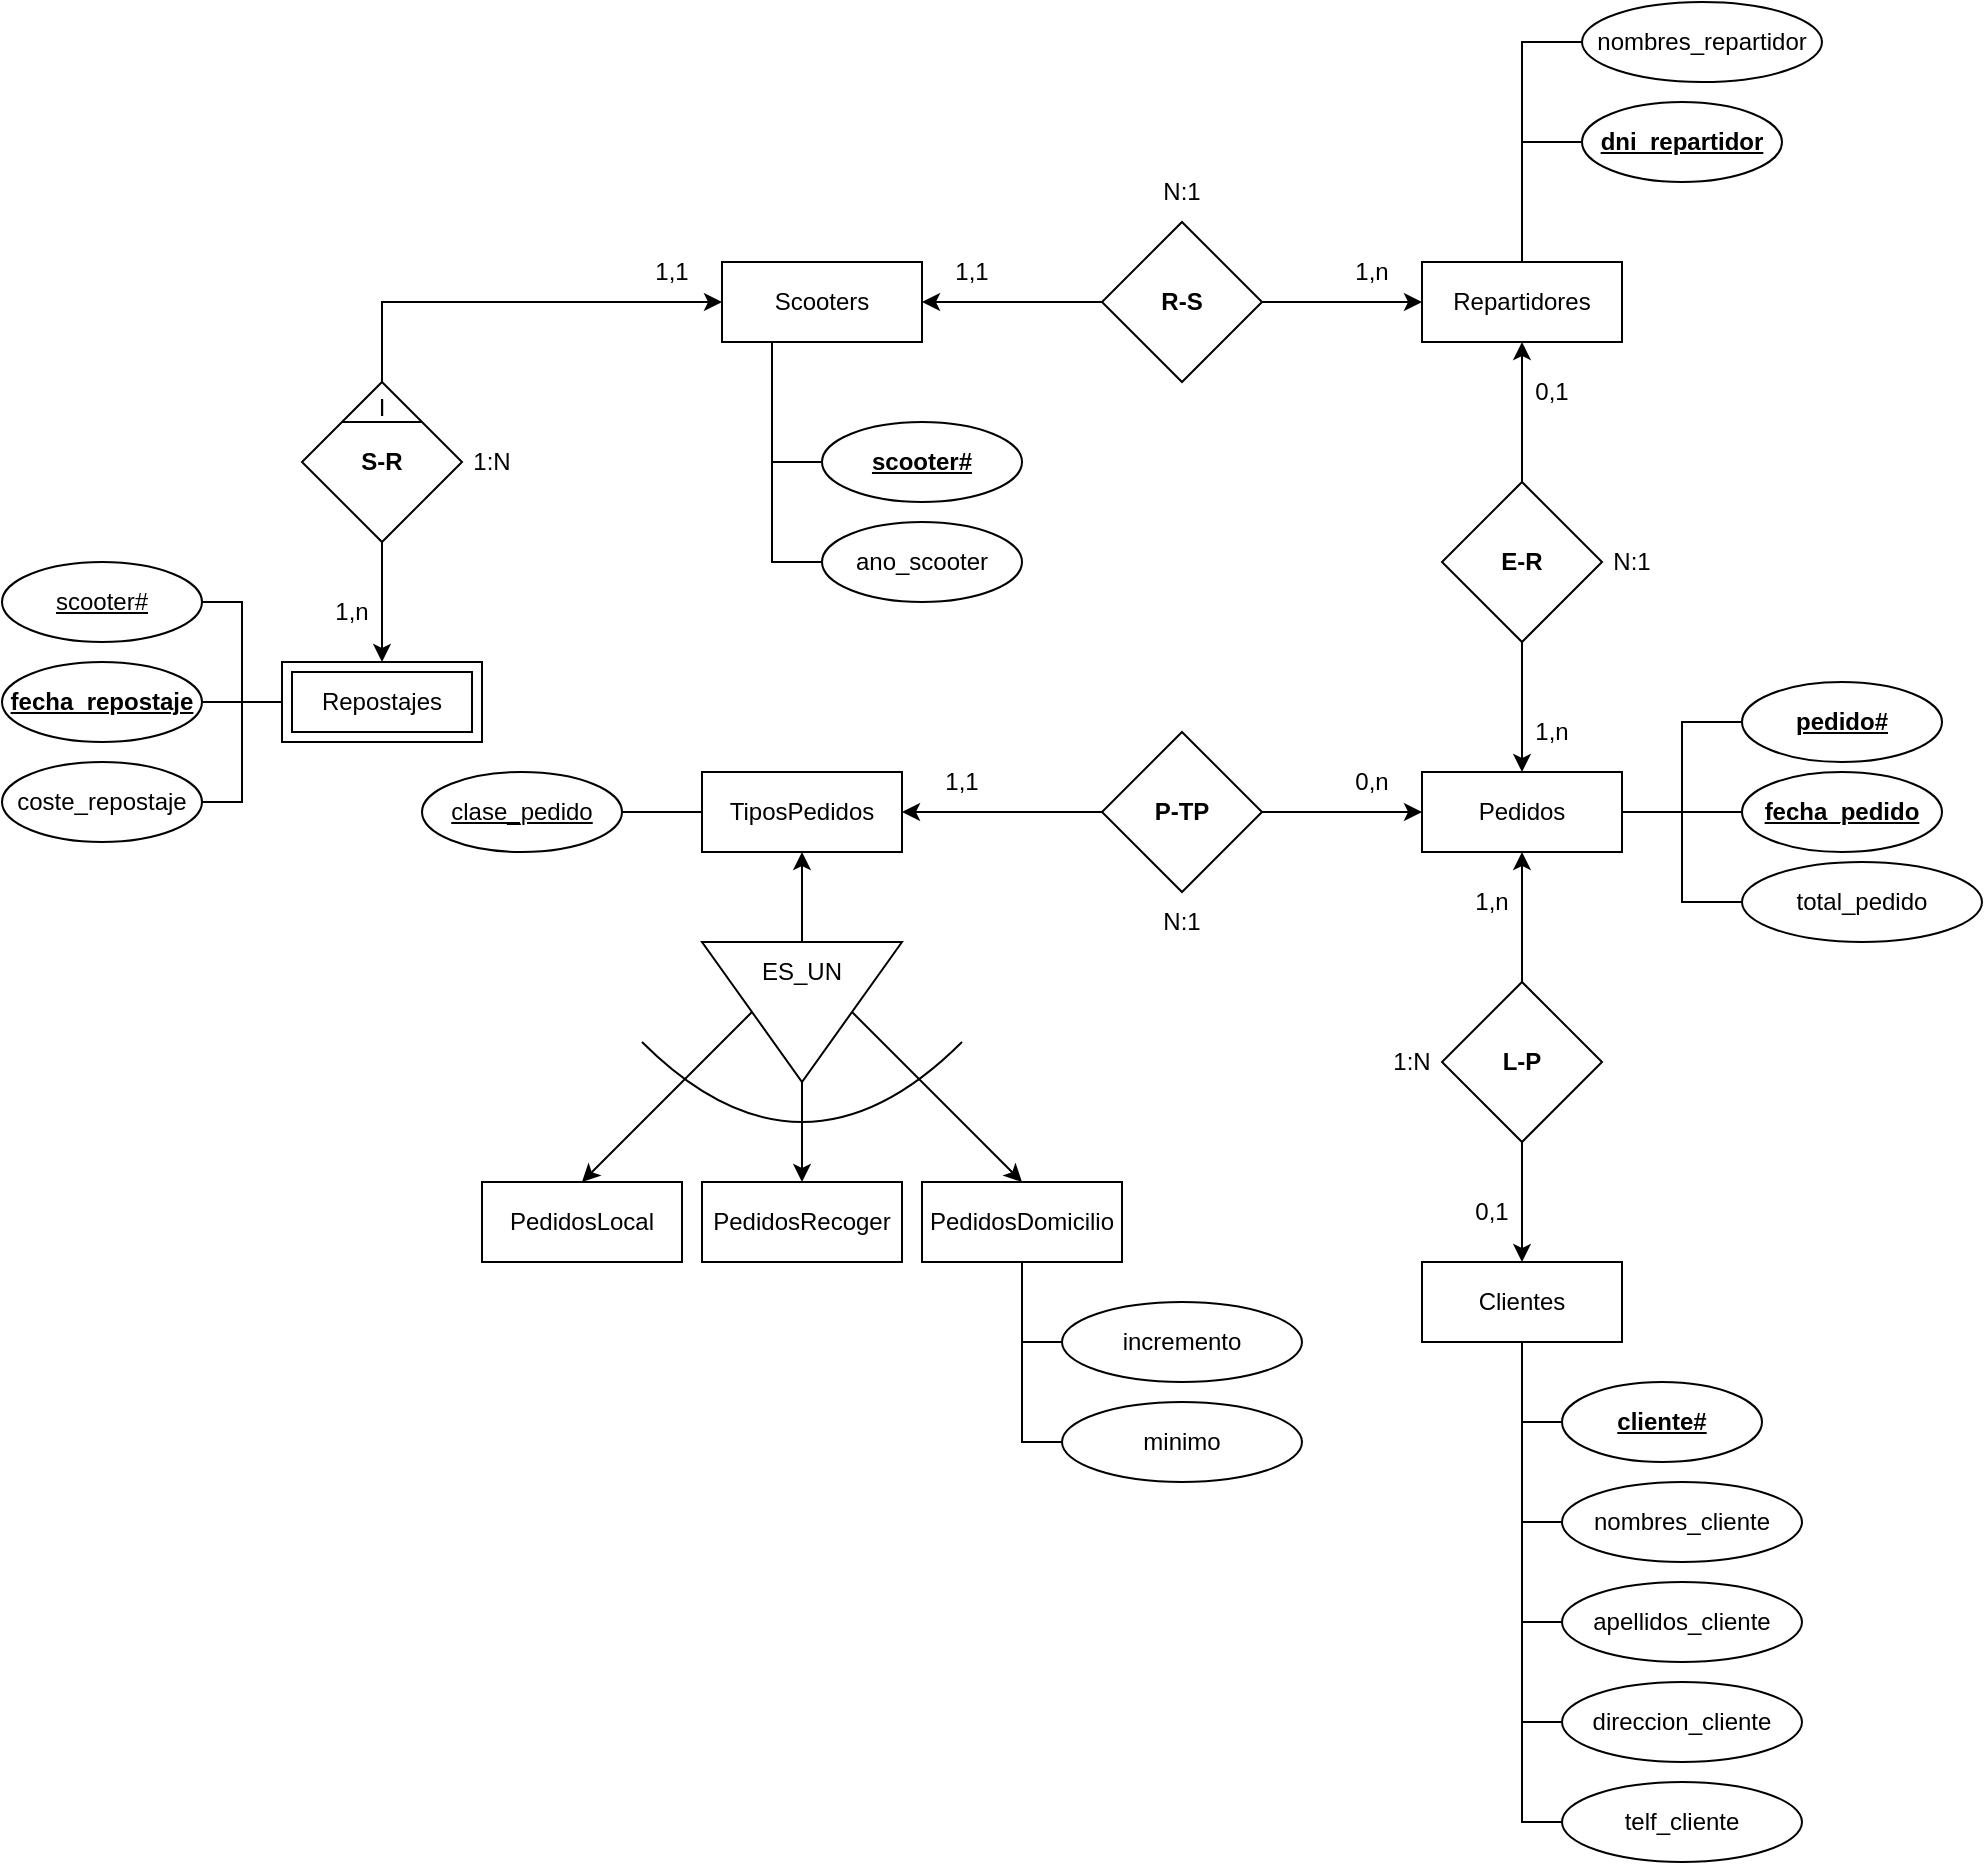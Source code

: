 <mxfile version="24.7.17">
  <diagram name="Page-1" id="YKWWuij9bDF2S5gvdC4v">
    <mxGraphModel dx="2593" dy="755" grid="1" gridSize="10" guides="1" tooltips="1" connect="1" arrows="1" fold="1" page="1" pageScale="1" pageWidth="1200" pageHeight="1200" math="0" shadow="0">
      <root>
        <mxCell id="0" />
        <mxCell id="1" parent="0" />
        <mxCell id="HWj0sjV_K7huOz2dEMhq-6" value="" style="group" vertex="1" connectable="0" parent="1">
          <mxGeometry x="120" y="260" width="80" height="80" as="geometry" />
        </mxCell>
        <mxCell id="HWj0sjV_K7huOz2dEMhq-7" value="&lt;b&gt;S-R&lt;/b&gt;" style="shape=rhombus;perimeter=rhombusPerimeter;whiteSpace=wrap;html=1;align=center;" vertex="1" parent="HWj0sjV_K7huOz2dEMhq-6">
          <mxGeometry width="80" height="80" as="geometry" />
        </mxCell>
        <mxCell id="HWj0sjV_K7huOz2dEMhq-8" value="" style="endArrow=none;html=1;rounded=0;exitX=0;exitY=0;exitDx=0;exitDy=0;entryX=1;entryY=0;entryDx=0;entryDy=0;" edge="1" parent="HWj0sjV_K7huOz2dEMhq-6" source="HWj0sjV_K7huOz2dEMhq-7" target="HWj0sjV_K7huOz2dEMhq-7">
          <mxGeometry width="50" height="50" relative="1" as="geometry">
            <mxPoint x="-50" y="130" as="sourcePoint" />
            <mxPoint y="80" as="targetPoint" />
          </mxGeometry>
        </mxCell>
        <mxCell id="HWj0sjV_K7huOz2dEMhq-9" value="I" style="text;html=1;align=center;verticalAlign=middle;whiteSpace=wrap;rounded=0;" vertex="1" parent="HWj0sjV_K7huOz2dEMhq-6">
          <mxGeometry x="30" y="8" width="20" height="10" as="geometry" />
        </mxCell>
        <mxCell id="HWj0sjV_K7huOz2dEMhq-16" style="edgeStyle=orthogonalEdgeStyle;rounded=0;orthogonalLoop=1;jettySize=auto;html=1;exitX=0.5;exitY=1;exitDx=0;exitDy=0;exitPerimeter=0;entryX=0.5;entryY=1;entryDx=0;entryDy=0;" edge="1" parent="1" source="HWj0sjV_K7huOz2dEMhq-14" target="HWj0sjV_K7huOz2dEMhq-22">
          <mxGeometry relative="1" as="geometry">
            <mxPoint x="370" y="500" as="targetPoint" />
          </mxGeometry>
        </mxCell>
        <mxCell id="HWj0sjV_K7huOz2dEMhq-12" value="" style="curved=1;endArrow=none;html=1;rounded=0;endFill=0;" edge="1" parent="1">
          <mxGeometry width="50" height="50" relative="1" as="geometry">
            <mxPoint x="290" y="590" as="sourcePoint" />
            <mxPoint x="450" y="590" as="targetPoint" />
            <Array as="points">
              <mxPoint x="330" y="630" />
              <mxPoint x="410" y="630" />
            </Array>
          </mxGeometry>
        </mxCell>
        <mxCell id="HWj0sjV_K7huOz2dEMhq-13" value="" style="group" vertex="1" connectable="0" parent="1">
          <mxGeometry x="320" y="540" width="100" height="70" as="geometry" />
        </mxCell>
        <mxCell id="HWj0sjV_K7huOz2dEMhq-14" value="" style="verticalLabelPosition=bottom;verticalAlign=top;html=1;shape=mxgraph.basic.acute_triangle;dx=0.5;direction=west;" vertex="1" parent="HWj0sjV_K7huOz2dEMhq-13">
          <mxGeometry width="100" height="70" as="geometry" />
        </mxCell>
        <mxCell id="HWj0sjV_K7huOz2dEMhq-15" value="ES_UN" style="text;html=1;align=center;verticalAlign=middle;whiteSpace=wrap;rounded=0;" vertex="1" parent="HWj0sjV_K7huOz2dEMhq-13">
          <mxGeometry x="20" width="60" height="30" as="geometry" />
        </mxCell>
        <mxCell id="HWj0sjV_K7huOz2dEMhq-17" value="PedidosLocal" style="whiteSpace=wrap;html=1;align=center;" vertex="1" parent="1">
          <mxGeometry x="210" y="660" width="100" height="40" as="geometry" />
        </mxCell>
        <mxCell id="HWj0sjV_K7huOz2dEMhq-18" value="PedidosRecoger" style="whiteSpace=wrap;html=1;align=center;" vertex="1" parent="1">
          <mxGeometry x="320" y="660" width="100" height="40" as="geometry" />
        </mxCell>
        <mxCell id="HWj0sjV_K7huOz2dEMhq-75" style="edgeStyle=orthogonalEdgeStyle;rounded=0;orthogonalLoop=1;jettySize=auto;html=1;exitX=0.5;exitY=1;exitDx=0;exitDy=0;entryX=0;entryY=0.5;entryDx=0;entryDy=0;endArrow=none;endFill=0;" edge="1" parent="1" source="HWj0sjV_K7huOz2dEMhq-19" target="HWj0sjV_K7huOz2dEMhq-74">
          <mxGeometry relative="1" as="geometry" />
        </mxCell>
        <mxCell id="HWj0sjV_K7huOz2dEMhq-77" style="edgeStyle=orthogonalEdgeStyle;rounded=0;orthogonalLoop=1;jettySize=auto;html=1;exitX=0.5;exitY=1;exitDx=0;exitDy=0;entryX=0;entryY=0.5;entryDx=0;entryDy=0;endArrow=none;endFill=0;" edge="1" parent="1" source="HWj0sjV_K7huOz2dEMhq-19" target="HWj0sjV_K7huOz2dEMhq-76">
          <mxGeometry relative="1" as="geometry" />
        </mxCell>
        <mxCell id="HWj0sjV_K7huOz2dEMhq-19" value="PedidosDomicilio" style="whiteSpace=wrap;html=1;align=center;" vertex="1" parent="1">
          <mxGeometry x="430" y="660" width="100" height="40" as="geometry" />
        </mxCell>
        <mxCell id="HWj0sjV_K7huOz2dEMhq-51" style="edgeStyle=orthogonalEdgeStyle;rounded=0;orthogonalLoop=1;jettySize=auto;html=1;exitX=0.25;exitY=1;exitDx=0;exitDy=0;entryX=0;entryY=0.5;entryDx=0;entryDy=0;endArrow=none;endFill=0;" edge="1" parent="1" source="HWj0sjV_K7huOz2dEMhq-20" target="HWj0sjV_K7huOz2dEMhq-49">
          <mxGeometry relative="1" as="geometry" />
        </mxCell>
        <mxCell id="HWj0sjV_K7huOz2dEMhq-52" style="edgeStyle=orthogonalEdgeStyle;rounded=0;orthogonalLoop=1;jettySize=auto;html=1;exitX=0.25;exitY=1;exitDx=0;exitDy=0;entryX=0;entryY=0.5;entryDx=0;entryDy=0;endArrow=none;endFill=0;" edge="1" parent="1" source="HWj0sjV_K7huOz2dEMhq-20" target="HWj0sjV_K7huOz2dEMhq-50">
          <mxGeometry relative="1" as="geometry" />
        </mxCell>
        <mxCell id="HWj0sjV_K7huOz2dEMhq-20" value="Scooters" style="whiteSpace=wrap;html=1;align=center;" vertex="1" parent="1">
          <mxGeometry x="330" y="200" width="100" height="40" as="geometry" />
        </mxCell>
        <mxCell id="HWj0sjV_K7huOz2dEMhq-55" style="edgeStyle=orthogonalEdgeStyle;rounded=0;orthogonalLoop=1;jettySize=auto;html=1;exitX=0.5;exitY=0;exitDx=0;exitDy=0;entryX=0;entryY=0.5;entryDx=0;entryDy=0;endArrow=none;endFill=0;" edge="1" parent="1" source="HWj0sjV_K7huOz2dEMhq-21" target="HWj0sjV_K7huOz2dEMhq-53">
          <mxGeometry relative="1" as="geometry" />
        </mxCell>
        <mxCell id="HWj0sjV_K7huOz2dEMhq-56" style="edgeStyle=orthogonalEdgeStyle;rounded=0;orthogonalLoop=1;jettySize=auto;html=1;exitX=0.5;exitY=0;exitDx=0;exitDy=0;entryX=0;entryY=0.5;entryDx=0;entryDy=0;endArrow=none;endFill=0;" edge="1" parent="1" source="HWj0sjV_K7huOz2dEMhq-21" target="HWj0sjV_K7huOz2dEMhq-54">
          <mxGeometry relative="1" as="geometry" />
        </mxCell>
        <mxCell id="HWj0sjV_K7huOz2dEMhq-21" value="Repartidores" style="whiteSpace=wrap;html=1;align=center;" vertex="1" parent="1">
          <mxGeometry x="680" y="200" width="100" height="40" as="geometry" />
        </mxCell>
        <mxCell id="HWj0sjV_K7huOz2dEMhq-79" style="edgeStyle=orthogonalEdgeStyle;rounded=0;orthogonalLoop=1;jettySize=auto;html=1;exitX=0;exitY=0.5;exitDx=0;exitDy=0;entryX=1;entryY=0.5;entryDx=0;entryDy=0;endArrow=none;endFill=0;" edge="1" parent="1" source="HWj0sjV_K7huOz2dEMhq-22" target="HWj0sjV_K7huOz2dEMhq-78">
          <mxGeometry relative="1" as="geometry" />
        </mxCell>
        <mxCell id="HWj0sjV_K7huOz2dEMhq-22" value="TiposPedidos" style="whiteSpace=wrap;html=1;align=center;" vertex="1" parent="1">
          <mxGeometry x="320" y="455" width="100" height="40" as="geometry" />
        </mxCell>
        <mxCell id="HWj0sjV_K7huOz2dEMhq-61" style="edgeStyle=orthogonalEdgeStyle;rounded=0;orthogonalLoop=1;jettySize=auto;html=1;exitX=1;exitY=0.5;exitDx=0;exitDy=0;entryX=0;entryY=0.5;entryDx=0;entryDy=0;endArrow=none;endFill=0;" edge="1" parent="1" source="HWj0sjV_K7huOz2dEMhq-23" target="HWj0sjV_K7huOz2dEMhq-57">
          <mxGeometry relative="1" as="geometry" />
        </mxCell>
        <mxCell id="HWj0sjV_K7huOz2dEMhq-62" style="edgeStyle=orthogonalEdgeStyle;rounded=0;orthogonalLoop=1;jettySize=auto;html=1;exitX=1;exitY=0.5;exitDx=0;exitDy=0;entryX=0;entryY=0.5;entryDx=0;entryDy=0;endArrow=none;endFill=0;" edge="1" parent="1" source="HWj0sjV_K7huOz2dEMhq-23" target="HWj0sjV_K7huOz2dEMhq-60">
          <mxGeometry relative="1" as="geometry" />
        </mxCell>
        <mxCell id="HWj0sjV_K7huOz2dEMhq-63" style="edgeStyle=orthogonalEdgeStyle;rounded=0;orthogonalLoop=1;jettySize=auto;html=1;exitX=1;exitY=0.5;exitDx=0;exitDy=0;entryX=0;entryY=0.5;entryDx=0;entryDy=0;endArrow=none;endFill=0;" edge="1" parent="1" source="HWj0sjV_K7huOz2dEMhq-23" target="HWj0sjV_K7huOz2dEMhq-59">
          <mxGeometry relative="1" as="geometry" />
        </mxCell>
        <mxCell id="HWj0sjV_K7huOz2dEMhq-23" value="Pedidos" style="whiteSpace=wrap;html=1;align=center;" vertex="1" parent="1">
          <mxGeometry x="680" y="455" width="100" height="40" as="geometry" />
        </mxCell>
        <mxCell id="HWj0sjV_K7huOz2dEMhq-69" style="edgeStyle=orthogonalEdgeStyle;rounded=0;orthogonalLoop=1;jettySize=auto;html=1;exitX=0.5;exitY=1;exitDx=0;exitDy=0;entryX=0;entryY=0.5;entryDx=0;entryDy=0;endArrow=none;endFill=0;" edge="1" parent="1" source="HWj0sjV_K7huOz2dEMhq-24" target="HWj0sjV_K7huOz2dEMhq-64">
          <mxGeometry relative="1" as="geometry" />
        </mxCell>
        <mxCell id="HWj0sjV_K7huOz2dEMhq-70" style="edgeStyle=orthogonalEdgeStyle;rounded=0;orthogonalLoop=1;jettySize=auto;html=1;exitX=0.5;exitY=1;exitDx=0;exitDy=0;entryX=0;entryY=0.5;entryDx=0;entryDy=0;endArrow=none;endFill=0;" edge="1" parent="1" source="HWj0sjV_K7huOz2dEMhq-24" target="HWj0sjV_K7huOz2dEMhq-65">
          <mxGeometry relative="1" as="geometry" />
        </mxCell>
        <mxCell id="HWj0sjV_K7huOz2dEMhq-71" style="edgeStyle=orthogonalEdgeStyle;rounded=0;orthogonalLoop=1;jettySize=auto;html=1;exitX=0.5;exitY=1;exitDx=0;exitDy=0;entryX=0;entryY=0.5;entryDx=0;entryDy=0;endArrow=none;endFill=0;" edge="1" parent="1" source="HWj0sjV_K7huOz2dEMhq-24" target="HWj0sjV_K7huOz2dEMhq-66">
          <mxGeometry relative="1" as="geometry" />
        </mxCell>
        <mxCell id="HWj0sjV_K7huOz2dEMhq-72" style="edgeStyle=orthogonalEdgeStyle;rounded=0;orthogonalLoop=1;jettySize=auto;html=1;exitX=0.5;exitY=1;exitDx=0;exitDy=0;entryX=0;entryY=0.5;entryDx=0;entryDy=0;endArrow=none;endFill=0;" edge="1" parent="1" source="HWj0sjV_K7huOz2dEMhq-24" target="HWj0sjV_K7huOz2dEMhq-67">
          <mxGeometry relative="1" as="geometry" />
        </mxCell>
        <mxCell id="HWj0sjV_K7huOz2dEMhq-73" style="edgeStyle=orthogonalEdgeStyle;rounded=0;orthogonalLoop=1;jettySize=auto;html=1;exitX=0.5;exitY=1;exitDx=0;exitDy=0;entryX=0;entryY=0.5;entryDx=0;entryDy=0;endArrow=none;endFill=0;" edge="1" parent="1" source="HWj0sjV_K7huOz2dEMhq-24" target="HWj0sjV_K7huOz2dEMhq-68">
          <mxGeometry relative="1" as="geometry" />
        </mxCell>
        <mxCell id="HWj0sjV_K7huOz2dEMhq-24" value="Clientes" style="whiteSpace=wrap;html=1;align=center;" vertex="1" parent="1">
          <mxGeometry x="680" y="700" width="100" height="40" as="geometry" />
        </mxCell>
        <mxCell id="HWj0sjV_K7huOz2dEMhq-82" style="edgeStyle=orthogonalEdgeStyle;rounded=0;orthogonalLoop=1;jettySize=auto;html=1;exitX=0;exitY=0.5;exitDx=0;exitDy=0;entryX=1;entryY=0.5;entryDx=0;entryDy=0;endArrow=none;endFill=0;" edge="1" parent="1" source="HWj0sjV_K7huOz2dEMhq-26" target="HWj0sjV_K7huOz2dEMhq-81">
          <mxGeometry relative="1" as="geometry" />
        </mxCell>
        <mxCell id="HWj0sjV_K7huOz2dEMhq-83" style="edgeStyle=orthogonalEdgeStyle;rounded=0;orthogonalLoop=1;jettySize=auto;html=1;exitX=0;exitY=0.5;exitDx=0;exitDy=0;entryX=1;entryY=0.5;entryDx=0;entryDy=0;endArrow=none;endFill=0;" edge="1" parent="1" source="HWj0sjV_K7huOz2dEMhq-26" target="HWj0sjV_K7huOz2dEMhq-80">
          <mxGeometry relative="1" as="geometry" />
        </mxCell>
        <mxCell id="HWj0sjV_K7huOz2dEMhq-85" style="edgeStyle=orthogonalEdgeStyle;rounded=0;orthogonalLoop=1;jettySize=auto;html=1;exitX=0;exitY=0.5;exitDx=0;exitDy=0;entryX=1;entryY=0.5;entryDx=0;entryDy=0;endArrow=none;endFill=0;" edge="1" parent="1" source="HWj0sjV_K7huOz2dEMhq-26" target="HWj0sjV_K7huOz2dEMhq-84">
          <mxGeometry relative="1" as="geometry" />
        </mxCell>
        <mxCell id="HWj0sjV_K7huOz2dEMhq-26" value="Repostajes" style="shape=ext;margin=3;double=1;whiteSpace=wrap;html=1;align=center;" vertex="1" parent="1">
          <mxGeometry x="110" y="400" width="100" height="40" as="geometry" />
        </mxCell>
        <mxCell id="HWj0sjV_K7huOz2dEMhq-28" style="edgeStyle=orthogonalEdgeStyle;rounded=0;orthogonalLoop=1;jettySize=auto;html=1;exitX=0.5;exitY=0;exitDx=0;exitDy=0;entryX=0;entryY=0.5;entryDx=0;entryDy=0;" edge="1" parent="1" source="HWj0sjV_K7huOz2dEMhq-7" target="HWj0sjV_K7huOz2dEMhq-20">
          <mxGeometry relative="1" as="geometry" />
        </mxCell>
        <mxCell id="HWj0sjV_K7huOz2dEMhq-29" style="edgeStyle=orthogonalEdgeStyle;rounded=0;orthogonalLoop=1;jettySize=auto;html=1;exitX=0.5;exitY=1;exitDx=0;exitDy=0;entryX=0.5;entryY=0;entryDx=0;entryDy=0;" edge="1" parent="1" source="HWj0sjV_K7huOz2dEMhq-7" target="HWj0sjV_K7huOz2dEMhq-26">
          <mxGeometry relative="1" as="geometry" />
        </mxCell>
        <mxCell id="HWj0sjV_K7huOz2dEMhq-30" style="rounded=0;orthogonalLoop=1;jettySize=auto;html=1;exitX=0;exitY=0;exitDx=75;exitDy=35;exitPerimeter=0;entryX=0.5;entryY=0;entryDx=0;entryDy=0;" edge="1" parent="1" source="HWj0sjV_K7huOz2dEMhq-14" target="HWj0sjV_K7huOz2dEMhq-17">
          <mxGeometry relative="1" as="geometry" />
        </mxCell>
        <mxCell id="HWj0sjV_K7huOz2dEMhq-31" style="rounded=0;orthogonalLoop=1;jettySize=auto;html=1;exitX=0;exitY=0;exitDx=25;exitDy=35;exitPerimeter=0;entryX=0.5;entryY=0;entryDx=0;entryDy=0;" edge="1" parent="1" source="HWj0sjV_K7huOz2dEMhq-14" target="HWj0sjV_K7huOz2dEMhq-19">
          <mxGeometry relative="1" as="geometry" />
        </mxCell>
        <mxCell id="HWj0sjV_K7huOz2dEMhq-32" style="edgeStyle=orthogonalEdgeStyle;rounded=0;orthogonalLoop=1;jettySize=auto;html=1;exitX=0;exitY=0;exitDx=50;exitDy=0;exitPerimeter=0;entryX=0.5;entryY=0;entryDx=0;entryDy=0;" edge="1" parent="1" source="HWj0sjV_K7huOz2dEMhq-14" target="HWj0sjV_K7huOz2dEMhq-18">
          <mxGeometry relative="1" as="geometry" />
        </mxCell>
        <mxCell id="HWj0sjV_K7huOz2dEMhq-38" style="edgeStyle=orthogonalEdgeStyle;rounded=0;orthogonalLoop=1;jettySize=auto;html=1;exitX=0.5;exitY=0;exitDx=0;exitDy=0;entryX=0.5;entryY=1;entryDx=0;entryDy=0;" edge="1" parent="1" source="HWj0sjV_K7huOz2dEMhq-33" target="HWj0sjV_K7huOz2dEMhq-21">
          <mxGeometry relative="1" as="geometry" />
        </mxCell>
        <mxCell id="HWj0sjV_K7huOz2dEMhq-39" style="edgeStyle=orthogonalEdgeStyle;rounded=0;orthogonalLoop=1;jettySize=auto;html=1;exitX=0.5;exitY=1;exitDx=0;exitDy=0;entryX=0.5;entryY=0;entryDx=0;entryDy=0;" edge="1" parent="1" source="HWj0sjV_K7huOz2dEMhq-33" target="HWj0sjV_K7huOz2dEMhq-23">
          <mxGeometry relative="1" as="geometry" />
        </mxCell>
        <mxCell id="HWj0sjV_K7huOz2dEMhq-33" value="E-R" style="rhombus;whiteSpace=wrap;html=1;fontStyle=1" vertex="1" parent="1">
          <mxGeometry x="690" y="310" width="80" height="80" as="geometry" />
        </mxCell>
        <mxCell id="HWj0sjV_K7huOz2dEMhq-41" style="edgeStyle=orthogonalEdgeStyle;rounded=0;orthogonalLoop=1;jettySize=auto;html=1;exitX=0;exitY=0.5;exitDx=0;exitDy=0;entryX=1;entryY=0.5;entryDx=0;entryDy=0;" edge="1" parent="1" source="HWj0sjV_K7huOz2dEMhq-40" target="HWj0sjV_K7huOz2dEMhq-20">
          <mxGeometry relative="1" as="geometry" />
        </mxCell>
        <mxCell id="HWj0sjV_K7huOz2dEMhq-42" style="edgeStyle=orthogonalEdgeStyle;rounded=0;orthogonalLoop=1;jettySize=auto;html=1;exitX=1;exitY=0.5;exitDx=0;exitDy=0;entryX=0;entryY=0.5;entryDx=0;entryDy=0;" edge="1" parent="1" source="HWj0sjV_K7huOz2dEMhq-40" target="HWj0sjV_K7huOz2dEMhq-21">
          <mxGeometry relative="1" as="geometry" />
        </mxCell>
        <mxCell id="HWj0sjV_K7huOz2dEMhq-40" value="R-S" style="rhombus;whiteSpace=wrap;html=1;fontStyle=1" vertex="1" parent="1">
          <mxGeometry x="520" y="180" width="80" height="80" as="geometry" />
        </mxCell>
        <mxCell id="HWj0sjV_K7huOz2dEMhq-44" style="edgeStyle=orthogonalEdgeStyle;rounded=0;orthogonalLoop=1;jettySize=auto;html=1;exitX=0.5;exitY=0;exitDx=0;exitDy=0;entryX=0.5;entryY=1;entryDx=0;entryDy=0;" edge="1" parent="1" source="HWj0sjV_K7huOz2dEMhq-43" target="HWj0sjV_K7huOz2dEMhq-23">
          <mxGeometry relative="1" as="geometry" />
        </mxCell>
        <mxCell id="HWj0sjV_K7huOz2dEMhq-45" style="edgeStyle=orthogonalEdgeStyle;rounded=0;orthogonalLoop=1;jettySize=auto;html=1;exitX=0.5;exitY=1;exitDx=0;exitDy=0;entryX=0.5;entryY=0;entryDx=0;entryDy=0;" edge="1" parent="1" source="HWj0sjV_K7huOz2dEMhq-43" target="HWj0sjV_K7huOz2dEMhq-24">
          <mxGeometry relative="1" as="geometry" />
        </mxCell>
        <mxCell id="HWj0sjV_K7huOz2dEMhq-43" value="L-P" style="rhombus;whiteSpace=wrap;html=1;fontStyle=1" vertex="1" parent="1">
          <mxGeometry x="690" y="560" width="80" height="80" as="geometry" />
        </mxCell>
        <mxCell id="HWj0sjV_K7huOz2dEMhq-47" style="edgeStyle=orthogonalEdgeStyle;rounded=0;orthogonalLoop=1;jettySize=auto;html=1;exitX=1;exitY=0.5;exitDx=0;exitDy=0;entryX=0;entryY=0.5;entryDx=0;entryDy=0;" edge="1" parent="1" source="HWj0sjV_K7huOz2dEMhq-46" target="HWj0sjV_K7huOz2dEMhq-23">
          <mxGeometry relative="1" as="geometry" />
        </mxCell>
        <mxCell id="HWj0sjV_K7huOz2dEMhq-48" style="edgeStyle=orthogonalEdgeStyle;rounded=0;orthogonalLoop=1;jettySize=auto;html=1;exitX=0;exitY=0.5;exitDx=0;exitDy=0;entryX=1;entryY=0.5;entryDx=0;entryDy=0;" edge="1" parent="1" source="HWj0sjV_K7huOz2dEMhq-46" target="HWj0sjV_K7huOz2dEMhq-22">
          <mxGeometry relative="1" as="geometry" />
        </mxCell>
        <mxCell id="HWj0sjV_K7huOz2dEMhq-46" value="P-TP" style="rhombus;whiteSpace=wrap;html=1;fontStyle=1" vertex="1" parent="1">
          <mxGeometry x="520" y="435" width="80" height="80" as="geometry" />
        </mxCell>
        <mxCell id="HWj0sjV_K7huOz2dEMhq-49" value="scooter#" style="ellipse;whiteSpace=wrap;html=1;align=center;fontStyle=5;" vertex="1" parent="1">
          <mxGeometry x="380" y="280" width="100" height="40" as="geometry" />
        </mxCell>
        <mxCell id="HWj0sjV_K7huOz2dEMhq-50" value="ano_scooter" style="ellipse;whiteSpace=wrap;html=1;align=center;" vertex="1" parent="1">
          <mxGeometry x="380" y="330" width="100" height="40" as="geometry" />
        </mxCell>
        <mxCell id="HWj0sjV_K7huOz2dEMhq-53" value="dni_repartidor" style="ellipse;whiteSpace=wrap;html=1;align=center;fontStyle=5;" vertex="1" parent="1">
          <mxGeometry x="760" y="120" width="100" height="40" as="geometry" />
        </mxCell>
        <mxCell id="HWj0sjV_K7huOz2dEMhq-54" value="nombres_repartidor" style="ellipse;whiteSpace=wrap;html=1;align=center;" vertex="1" parent="1">
          <mxGeometry x="760" y="70" width="120" height="40" as="geometry" />
        </mxCell>
        <mxCell id="HWj0sjV_K7huOz2dEMhq-57" value="pedido#" style="ellipse;whiteSpace=wrap;html=1;align=center;fontStyle=5;" vertex="1" parent="1">
          <mxGeometry x="840" y="410" width="100" height="40" as="geometry" />
        </mxCell>
        <mxCell id="HWj0sjV_K7huOz2dEMhq-59" value="total_pedido" style="ellipse;whiteSpace=wrap;html=1;align=center;" vertex="1" parent="1">
          <mxGeometry x="840" y="500" width="120" height="40" as="geometry" />
        </mxCell>
        <mxCell id="HWj0sjV_K7huOz2dEMhq-60" value="fecha_pedido" style="ellipse;whiteSpace=wrap;html=1;align=center;fontStyle=5;" vertex="1" parent="1">
          <mxGeometry x="840" y="455" width="100" height="40" as="geometry" />
        </mxCell>
        <mxCell id="HWj0sjV_K7huOz2dEMhq-64" value="cliente#" style="ellipse;whiteSpace=wrap;html=1;align=center;fontStyle=5;" vertex="1" parent="1">
          <mxGeometry x="750" y="760" width="100" height="40" as="geometry" />
        </mxCell>
        <mxCell id="HWj0sjV_K7huOz2dEMhq-65" value="nombres_cliente" style="ellipse;whiteSpace=wrap;html=1;align=center;" vertex="1" parent="1">
          <mxGeometry x="750" y="810" width="120" height="40" as="geometry" />
        </mxCell>
        <mxCell id="HWj0sjV_K7huOz2dEMhq-66" value="apellidos_cliente" style="ellipse;whiteSpace=wrap;html=1;align=center;" vertex="1" parent="1">
          <mxGeometry x="750" y="860" width="120" height="40" as="geometry" />
        </mxCell>
        <mxCell id="HWj0sjV_K7huOz2dEMhq-67" value="direccion_cliente" style="ellipse;whiteSpace=wrap;html=1;align=center;" vertex="1" parent="1">
          <mxGeometry x="750" y="910" width="120" height="40" as="geometry" />
        </mxCell>
        <mxCell id="HWj0sjV_K7huOz2dEMhq-68" value="telf_cliente" style="ellipse;whiteSpace=wrap;html=1;align=center;" vertex="1" parent="1">
          <mxGeometry x="750" y="960" width="120" height="40" as="geometry" />
        </mxCell>
        <mxCell id="HWj0sjV_K7huOz2dEMhq-74" value="incremento" style="ellipse;whiteSpace=wrap;html=1;align=center;" vertex="1" parent="1">
          <mxGeometry x="500" y="720" width="120" height="40" as="geometry" />
        </mxCell>
        <mxCell id="HWj0sjV_K7huOz2dEMhq-76" value="minimo" style="ellipse;whiteSpace=wrap;html=1;align=center;" vertex="1" parent="1">
          <mxGeometry x="500" y="770" width="120" height="40" as="geometry" />
        </mxCell>
        <mxCell id="HWj0sjV_K7huOz2dEMhq-78" value="clase_pedido" style="ellipse;whiteSpace=wrap;html=1;align=center;fontStyle=4;" vertex="1" parent="1">
          <mxGeometry x="180" y="455" width="100" height="40" as="geometry" />
        </mxCell>
        <mxCell id="HWj0sjV_K7huOz2dEMhq-80" value="scooter#" style="ellipse;whiteSpace=wrap;html=1;align=center;fontStyle=4;" vertex="1" parent="1">
          <mxGeometry x="-30" y="350" width="100" height="40" as="geometry" />
        </mxCell>
        <mxCell id="HWj0sjV_K7huOz2dEMhq-81" value="fecha_repostaje" style="ellipse;whiteSpace=wrap;html=1;align=center;fontStyle=5;" vertex="1" parent="1">
          <mxGeometry x="-30" y="400" width="100" height="40" as="geometry" />
        </mxCell>
        <mxCell id="HWj0sjV_K7huOz2dEMhq-84" value="coste_repostaje" style="ellipse;whiteSpace=wrap;html=1;align=center;" vertex="1" parent="1">
          <mxGeometry x="-30" y="450" width="100" height="40" as="geometry" />
        </mxCell>
        <mxCell id="HWj0sjV_K7huOz2dEMhq-86" value="1:N" style="text;html=1;align=center;verticalAlign=middle;whiteSpace=wrap;rounded=0;" vertex="1" parent="1">
          <mxGeometry x="200" y="285" width="30" height="30" as="geometry" />
        </mxCell>
        <mxCell id="HWj0sjV_K7huOz2dEMhq-87" value="N:1" style="text;html=1;align=center;verticalAlign=middle;whiteSpace=wrap;rounded=0;" vertex="1" parent="1">
          <mxGeometry x="545" y="150" width="30" height="30" as="geometry" />
        </mxCell>
        <mxCell id="HWj0sjV_K7huOz2dEMhq-88" value="N:1" style="text;html=1;align=center;verticalAlign=middle;whiteSpace=wrap;rounded=0;" vertex="1" parent="1">
          <mxGeometry x="770" y="335" width="30" height="30" as="geometry" />
        </mxCell>
        <mxCell id="HWj0sjV_K7huOz2dEMhq-89" value="N:1" style="text;html=1;align=center;verticalAlign=middle;whiteSpace=wrap;rounded=0;" vertex="1" parent="1">
          <mxGeometry x="545" y="515" width="30" height="30" as="geometry" />
        </mxCell>
        <mxCell id="HWj0sjV_K7huOz2dEMhq-90" value="1:N" style="text;html=1;align=center;verticalAlign=middle;whiteSpace=wrap;rounded=0;" vertex="1" parent="1">
          <mxGeometry x="660" y="585" width="30" height="30" as="geometry" />
        </mxCell>
        <mxCell id="HWj0sjV_K7huOz2dEMhq-91" value="0,1" style="text;html=1;align=center;verticalAlign=middle;whiteSpace=wrap;rounded=0;" vertex="1" parent="1">
          <mxGeometry x="700" y="660" width="30" height="30" as="geometry" />
        </mxCell>
        <mxCell id="HWj0sjV_K7huOz2dEMhq-92" value="1,n" style="text;html=1;align=center;verticalAlign=middle;whiteSpace=wrap;rounded=0;" vertex="1" parent="1">
          <mxGeometry x="700" y="505" width="30" height="30" as="geometry" />
        </mxCell>
        <mxCell id="HWj0sjV_K7huOz2dEMhq-93" value="1,1" style="text;html=1;align=center;verticalAlign=middle;whiteSpace=wrap;rounded=0;" vertex="1" parent="1">
          <mxGeometry x="435" y="445" width="30" height="30" as="geometry" />
        </mxCell>
        <mxCell id="HWj0sjV_K7huOz2dEMhq-94" value="0,n" style="text;html=1;align=center;verticalAlign=middle;whiteSpace=wrap;rounded=0;" vertex="1" parent="1">
          <mxGeometry x="640" y="445" width="30" height="30" as="geometry" />
        </mxCell>
        <mxCell id="HWj0sjV_K7huOz2dEMhq-95" value="1,n" style="text;html=1;align=center;verticalAlign=middle;whiteSpace=wrap;rounded=0;" vertex="1" parent="1">
          <mxGeometry x="730" y="420" width="30" height="30" as="geometry" />
        </mxCell>
        <mxCell id="HWj0sjV_K7huOz2dEMhq-96" value="0,1" style="text;html=1;align=center;verticalAlign=middle;whiteSpace=wrap;rounded=0;" vertex="1" parent="1">
          <mxGeometry x="730" y="250" width="30" height="30" as="geometry" />
        </mxCell>
        <mxCell id="HWj0sjV_K7huOz2dEMhq-97" value="1,n" style="text;html=1;align=center;verticalAlign=middle;whiteSpace=wrap;rounded=0;" vertex="1" parent="1">
          <mxGeometry x="640" y="190" width="30" height="30" as="geometry" />
        </mxCell>
        <mxCell id="HWj0sjV_K7huOz2dEMhq-98" value="1,1" style="text;html=1;align=center;verticalAlign=middle;whiteSpace=wrap;rounded=0;" vertex="1" parent="1">
          <mxGeometry x="440" y="190" width="30" height="30" as="geometry" />
        </mxCell>
        <mxCell id="HWj0sjV_K7huOz2dEMhq-99" value="1,1" style="text;html=1;align=center;verticalAlign=middle;whiteSpace=wrap;rounded=0;" vertex="1" parent="1">
          <mxGeometry x="290" y="190" width="30" height="30" as="geometry" />
        </mxCell>
        <mxCell id="HWj0sjV_K7huOz2dEMhq-100" value="1,n" style="text;html=1;align=center;verticalAlign=middle;whiteSpace=wrap;rounded=0;" vertex="1" parent="1">
          <mxGeometry x="130" y="360" width="30" height="30" as="geometry" />
        </mxCell>
      </root>
    </mxGraphModel>
  </diagram>
</mxfile>
